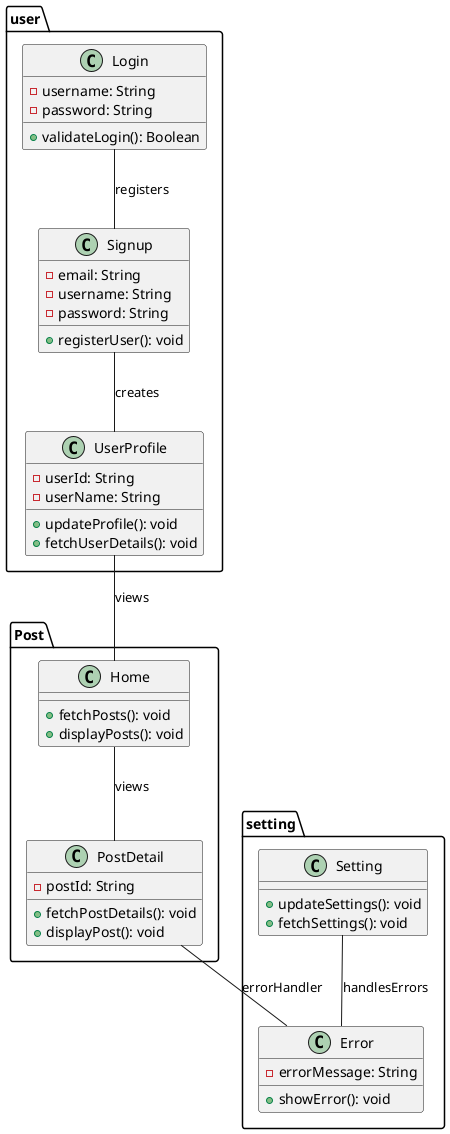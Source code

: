 @startuml
package user {
  ' ログイン/サインアップ画面 (Login/Signup Screen)
  class Login {
    - username: String
    - password: String
    + validateLogin(): Boolean
  }

  class Signup {
    - email: String
    - username: String
    - password: String
    + registerUser(): void
  }

  ' ユーザープロフィール画面 (User Profile Screen)
  class UserProfile {
    - userId: String
    - userName: String
    + updateProfile(): void
    + fetchUserDetails(): void
  }
}

package Post {
  ' 投稿一覧画面 (Home Screen)
  class Home {
    + fetchPosts(): void
    + displayPosts(): void
  }

  ' 投稿詳細画面 (Post Detail Screen)
  class PostDetail {
    - postId: String
    + fetchPostDetails(): void
    + displayPost(): void
  }
}

package setting {
  ' エラーメッセージ画面 (Error Screen)
  class Error {
    - errorMessage: String
    + showError(): void
  }

  ' 設定画面 (Setting Screen)
  class Setting {
    + updateSettings(): void
    + fetchSettings(): void
  }
}

' 関連の追加
Login -- Signup : registers
Signup -- UserProfile : creates
UserProfile -- Home : views
Home -- PostDetail : views
PostDetail -- Error : errorHandler
Setting -- Error : handlesErrors
@enduml
